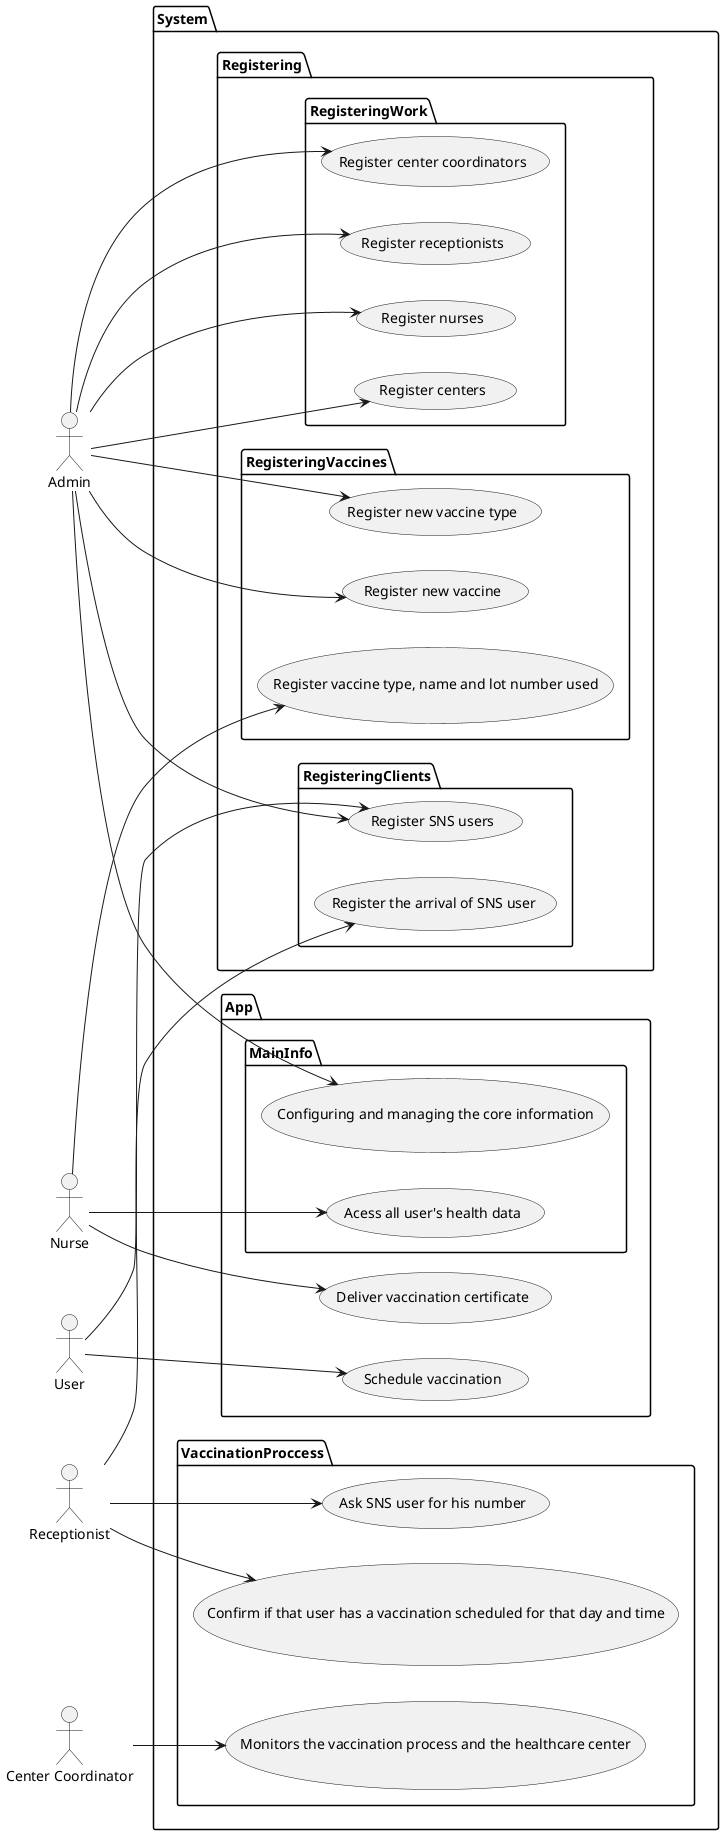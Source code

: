 @startuml
actor "Admin" as adm
actor "Nurse" as nur
actor "Receptionist" as rcp
actor "User" as user
actor "Center Coordinator" as cc

package System{
   package Registering{
    package RegisteringVaccines{
        usecase UC15 as "Register vaccine type, name and lot number used"
        usecase UC16 as "Register new vaccine"
        usecase UC17 as "Register new vaccine type"
    }
    package RegisteringWork{
        usecase UC07 as "Register center coordinators"
        usecase UC08 as "Register receptionists"
        usecase UC09 as "Register nurses"
        usecase UC05 as "Register centers"
    }
    package RegisteringClients{
        usecase UC06 as "Register SNS users"
        usecase UC11 as "Register the arrival of SNS user"
    }

 }
   package VaccinationProccess{
      usecase UC12 as "Ask SNS user for his number"
      usecase UC13 as "Confirm if that user has a vaccination scheduled for that day and time"
      usecase UC18 as "Monitors the vaccination process and the healthcare center"
   }


package App{

         usecase UC01 as "Schedule vaccination"
         usecase UC03 as "Deliver vaccination certificate"
     package MainInfo{
             usecase UC04 as "Acess all user's health data"
             usecase UC10 as "Configuring and managing the core information"
     }

}



}




left to right direction
user --> (UC01)
user --> (UC06)


adm --> (UC10)
adm --> (UC05)
adm --> (UC06)
adm --> (UC07)
adm --> (UC08)
adm --> (UC09)
adm --> (UC16)
adm --> (UC17)


nur --> (UC03)
nur --> (UC04)
nur --> (UC15)
rcp --> (UC11)
rcp --> (UC12)
rcp --> (UC13)



cc --> (UC18)

@enduml do ano passado